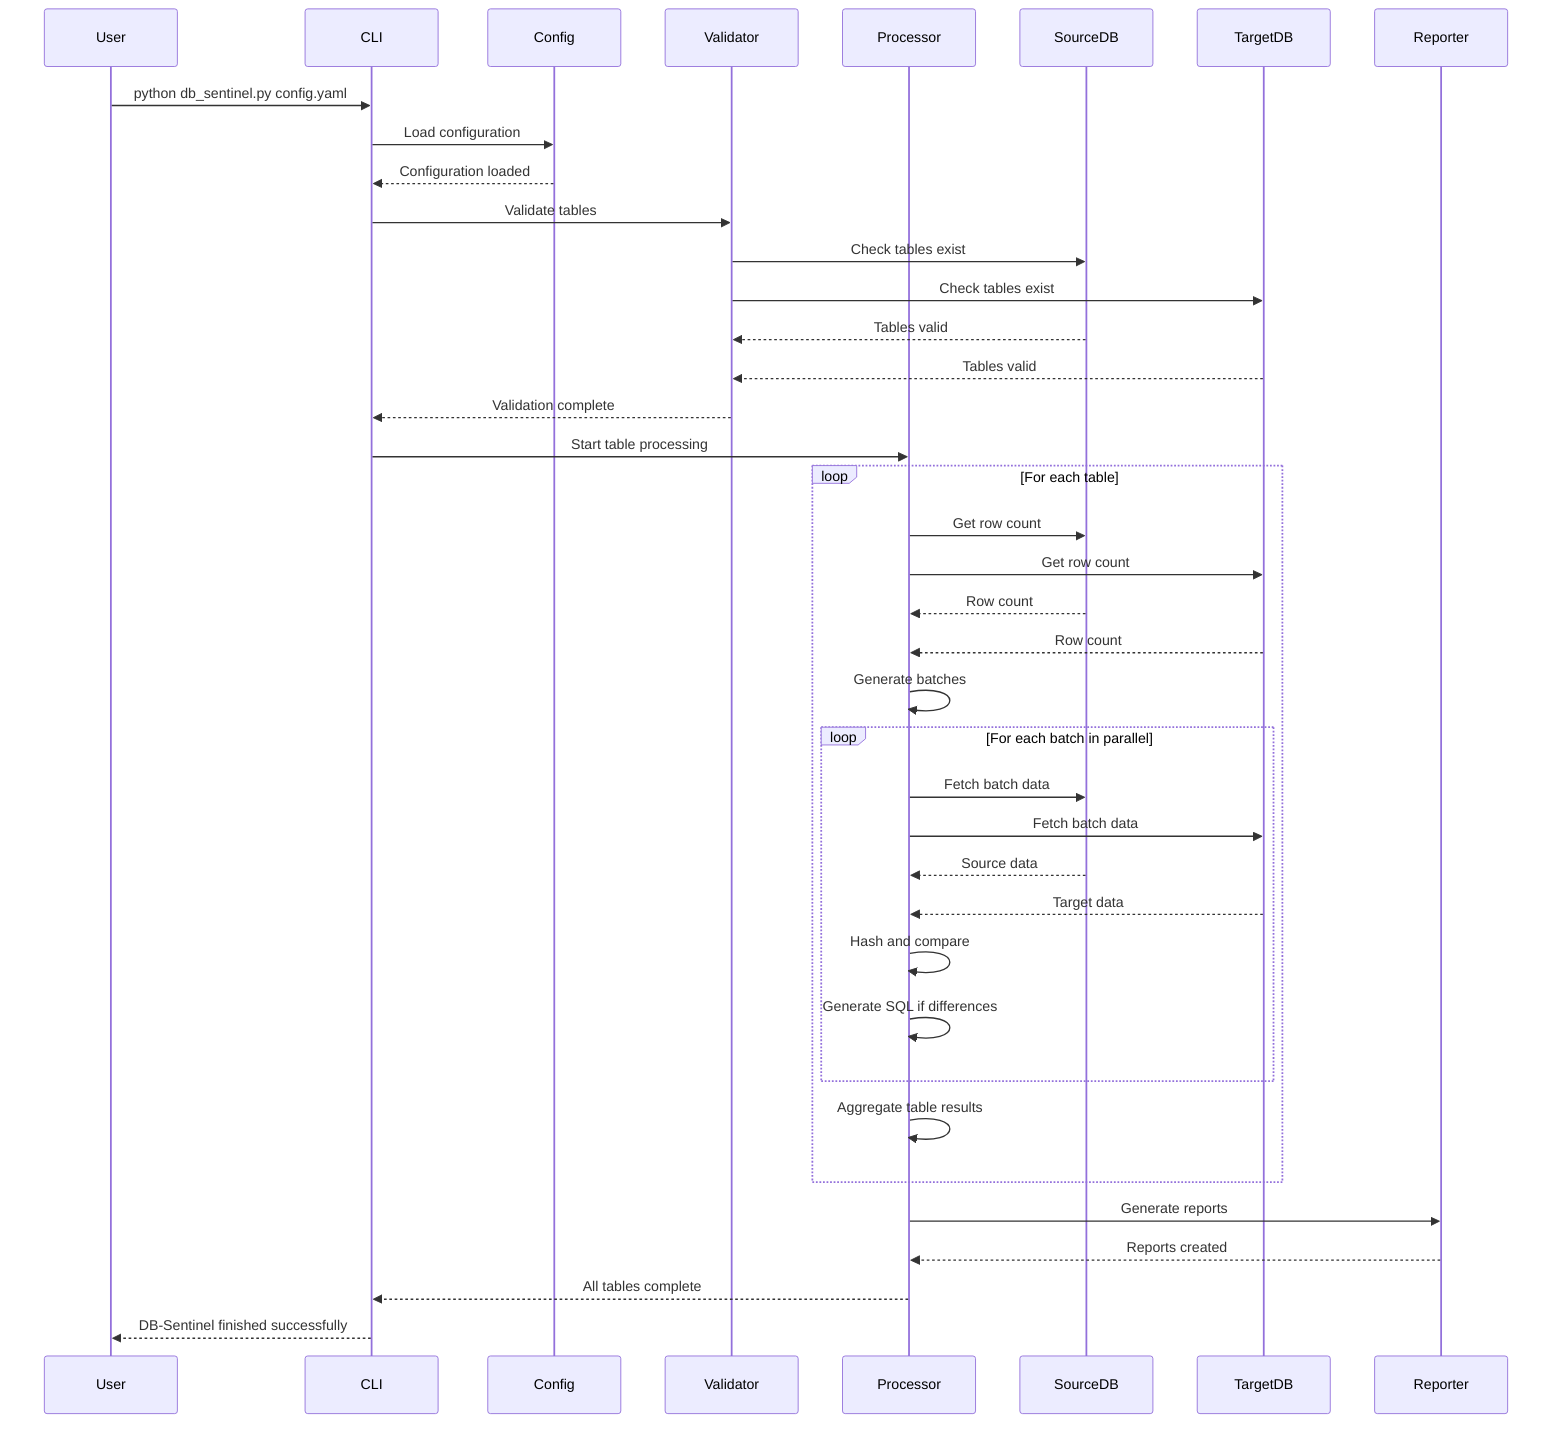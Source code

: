 sequenceDiagram
    participant User
    participant CLI
    participant Config
    participant Validator
    participant Processor
    participant SourceDB
    participant TargetDB
    participant Reporter
    
    User->>CLI: python db_sentinel.py config.yaml
    CLI->>Config: Load configuration
    Config-->>CLI: Configuration loaded
    
    CLI->>Validator: Validate tables
    Validator->>SourceDB: Check tables exist
    Validator->>TargetDB: Check tables exist
    SourceDB-->>Validator: Tables valid
    TargetDB-->>Validator: Tables valid
    Validator-->>CLI: Validation complete
    
    CLI->>Processor: Start table processing
    
    loop For each table
        Processor->>SourceDB: Get row count
        Processor->>TargetDB: Get row count
        SourceDB-->>Processor: Row count
        TargetDB-->>Processor: Row count
        
        Processor->>Processor: Generate batches
        
        loop For each batch in parallel
            Processor->>SourceDB: Fetch batch data
            Processor->>TargetDB: Fetch batch data
            SourceDB-->>Processor: Source data
            TargetDB-->>Processor: Target data
            Processor->>Processor: Hash and compare
            Processor->>Processor: Generate SQL if differences
        end
        
        Processor->>Processor: Aggregate table results
    end
    
    Processor->>Reporter: Generate reports
    Reporter-->>Processor: Reports created
    Processor-->>CLI: All tables complete
    CLI-->>User: DB-Sentinel finished successfully